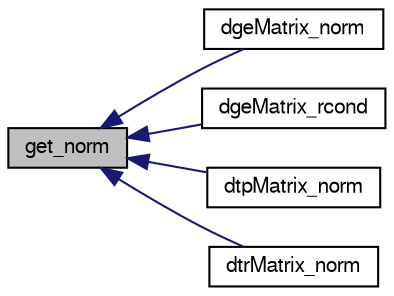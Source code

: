digraph G
{
  edge [fontname="FreeSans",fontsize=10,labelfontname="FreeSans",labelfontsize=10];
  node [fontname="FreeSans",fontsize=10,shape=record];
  rankdir=LR;
  Node1 [label="get_norm",height=0.2,width=0.4,color="black", fillcolor="grey75", style="filled" fontcolor="black"];
  Node1 -> Node2 [dir=back,color="midnightblue",fontsize=10,style="solid",fontname="FreeSans"];
  Node2 [label="dgeMatrix_norm",height=0.2,width=0.4,color="black", fillcolor="white", style="filled",URL="$dgeMatrix_8h.html#d6b2835d2acbc142689c1d980387c5e0"];
  Node1 -> Node3 [dir=back,color="midnightblue",fontsize=10,style="solid",fontname="FreeSans"];
  Node3 [label="dgeMatrix_rcond",height=0.2,width=0.4,color="black", fillcolor="white", style="filled",URL="$dgeMatrix_8h.html#c4f1b4b19a004fb62c9cb68ccb1028ea"];
  Node1 -> Node4 [dir=back,color="midnightblue",fontsize=10,style="solid",fontname="FreeSans"];
  Node4 [label="dtpMatrix_norm",height=0.2,width=0.4,color="black", fillcolor="white", style="filled",URL="$dtpMatrix_8h.html#a9ed2c0dc25946f221d79fa4caf54fd6"];
  Node1 -> Node5 [dir=back,color="midnightblue",fontsize=10,style="solid",fontname="FreeSans"];
  Node5 [label="dtrMatrix_norm",height=0.2,width=0.4,color="black", fillcolor="white", style="filled",URL="$dtrMatrix_8h.html#e06260deeaaa22549b6c634f3add5999"];
}
